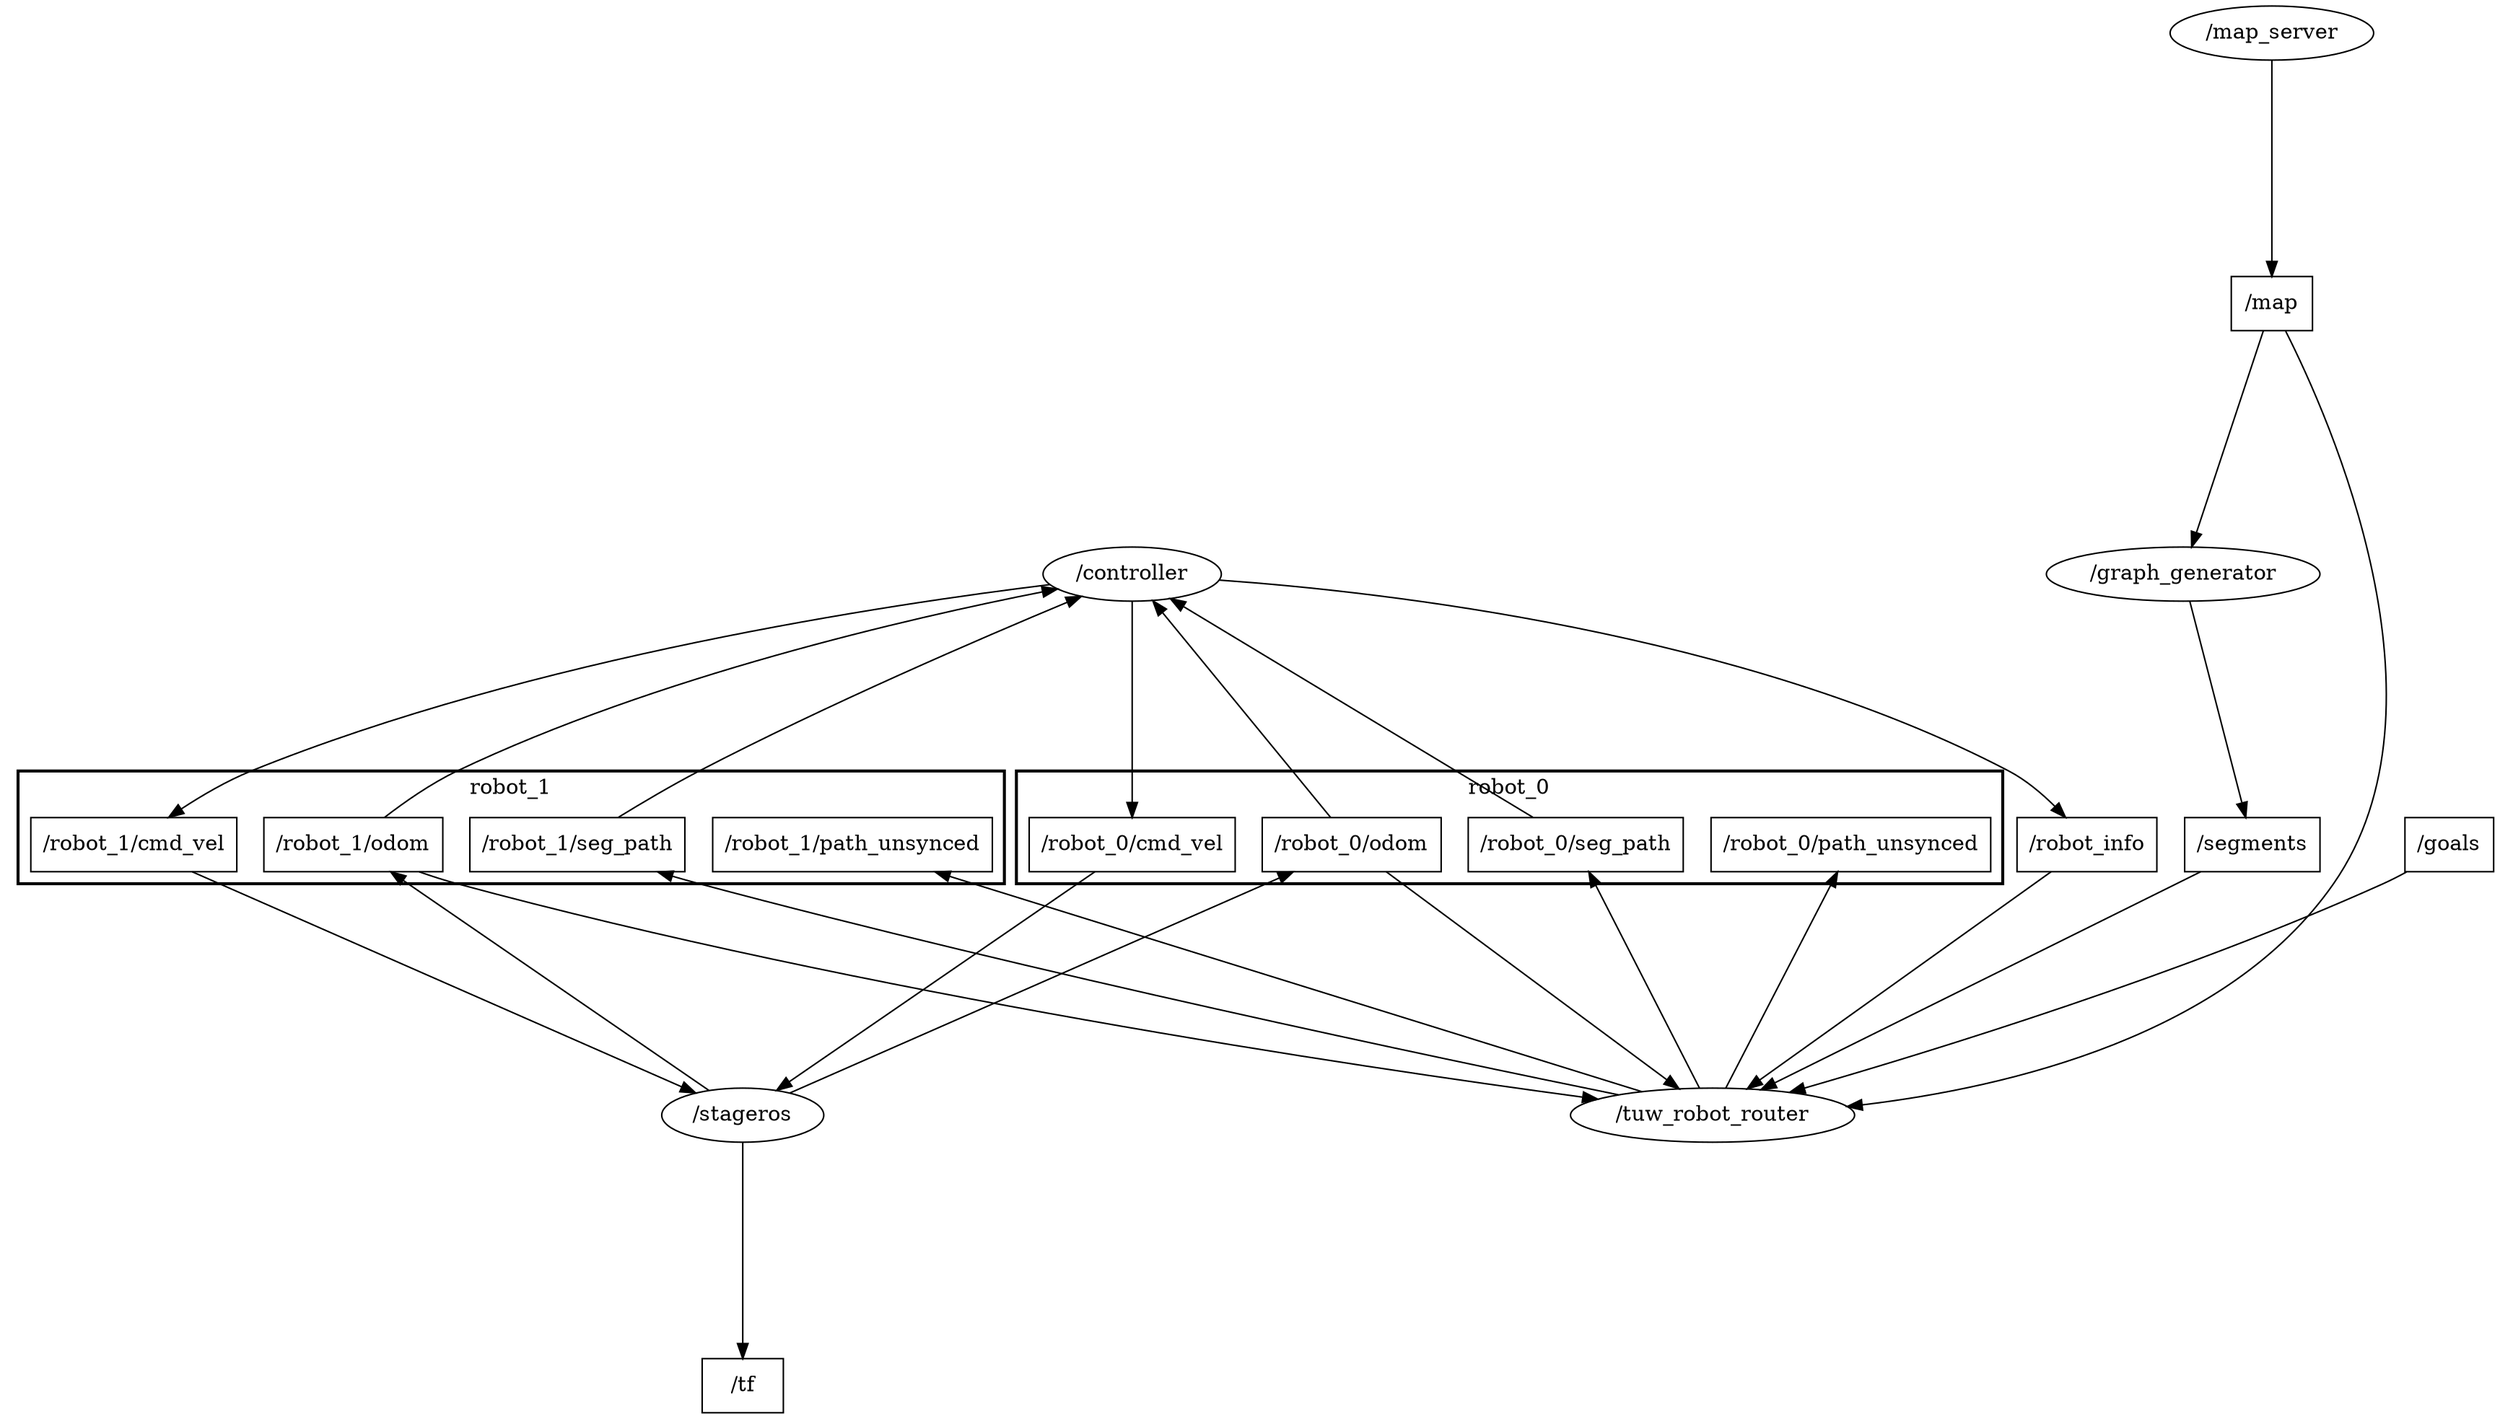 digraph graphname {
	graph [bb="0,0,729.36,690.75",
		compound=True,
		rank=same,
		ranksep=2
	];
	node [label="\N"];
	subgraph cluster_robot_0 {
		graph [bb="340.88,8,503.88,245",
			compound=True,
			label=robot_0,
			lheight=0.21,
			lp="422.38,233.5",
			lwidth=0.60,
			rank=same,
			rankdir=LR,
			ranksep=0.2,
			style=bold
		];
		t___robot_0__seg_path		 [URL=topic_3A__robot_0__seg_path,
			height=0.5,
			label="/robot_0/seg_path",
			pos="422.38,142",
			shape=box,
			tooltip="topic:/robot_0/seg_path",
			width=1.5833];
		t___robot_0__cmd_vel		 [URL=topic_3A__robot_0__cmd_vel,
			height=0.5,
			label="/robot_0/cmd_vel",
			pos="422.38,34",
			shape=box,
			tooltip="topic:/robot_0/cmd_vel",
			width=1.5694];
		t___robot_0__path_unsynced		 [URL=topic_3A__robot_0__path_unsynced,
			height=0.5,
			label="/robot_0/path_unsynced",
			pos="422.38,196",
			shape=box,
			tooltip="topic:/robot_0/path_unsynced",
			width=2.0417];
		t___robot_0__odom		 [URL=topic_3A__robot_0__odom,
			height=0.5,
			label="/robot_0/odom",
			pos="422.38,88",
			shape=box,
			tooltip="topic:/robot_0/odom",
			width=1.3611];
	}
	subgraph cluster_robot_1 {
		graph [bb="340.88,253,503.88,490",
			compound=True,
			label=robot_1,
			lheight=0.21,
			lp="422.38,478.5",
			lwidth=0.60,
			rank=same,
			rankdir=LR,
			ranksep=0.2,
			style=bold
		];
		t___robot_1__path_unsynced		 [URL=topic_3A__robot_1__path_unsynced,
			height=0.5,
			label="/robot_1/path_unsynced",
			pos="422.38,441",
			shape=box,
			tooltip="topic:/robot_1/path_unsynced",
			width=2.0417];
		t___robot_1__cmd_vel		 [URL=topic_3A__robot_1__cmd_vel,
			height=0.5,
			label="/robot_1/cmd_vel",
			pos="422.38,279",
			shape=box,
			tooltip="topic:/robot_1/cmd_vel",
			width=1.5694];
		t___robot_1__odom		 [URL=topic_3A__robot_1__odom,
			height=0.5,
			label="/robot_1/odom",
			pos="422.38,333",
			shape=box,
			tooltip="topic:/robot_1/odom",
			width=1.3611];
		t___robot_1__seg_path		 [URL=topic_3A__robot_1__seg_path,
			height=0.5,
			label="/robot_1/seg_path",
			pos="422.38,387",
			shape=box,
			tooltip="topic:/robot_1/seg_path",
			width=1.5833];
	}
	t___segments	 [URL=topic_3A__segments,
		height=0.5,
		label="/segments",
		pos="422.38,624",
		shape=box,
		tooltip="topic:/segments",
		width=0.98611];
	n___tuw_robot_router	 [URL=__tuw_robot_router,
		height=0.5,
		label="/tuw_robot_router",
		pos="586.62,414",
		shape=ellipse,
		tooltip="/tuw_robot_router",
		width=2.0762];
	t___segments -> n___tuw_robot_router	 [penwidth=1,
		pos="e,582.52,432.17 457.91,618.92 473.5,615.12 491.22,608.49 503.88,597 550.11,555.02 571.7,481.97 580.47,442.04"];
	n___controller	 [URL=__controller,
		height=0.5,
		label="/controller",
		pos="262.03,279",
		shape=ellipse,
		tooltip="/controller",
		width=1.3179];
	t___robot_0__seg_path -> n___controller	 [penwidth=1,
		pos="e,271.2,261.1 364.97,155.79 356.44,159.29 348.09,163.64 340.88,169 311.41,190.91 288.82,227.3 275.74,252.18"];
	n___stageros	 [URL=__stageros,
		height=0.5,
		label="/stageros",
		pos="586.62,183",
		shape=ellipse,
		tooltip="/stageros",
		width=1.1735];
	t___robot_0__cmd_vel -> n___stageros	 [penwidth=1,
		pos="e,578.13,164.93 479.07,47.29 487.87,50.868 496.5,55.365 503.88,61 536.69,86.049 560.69,128.21 573.91,155.82"];
	t___robot_0__odom -> n___tuw_robot_router	 [penwidth=1,
		pos="e,577.24,395.92 471.53,94.44 483.85,98.418 495.87,104.8 503.88,115 516.96,131.66 507.35,189.3 511.88,210 526.14,275.18 555.98,347.85 573.01,386.42"];
	t___robot_0__odom -> n___controller	 [penwidth=1,
		pos="e,266.71,260.9 373.32,97.202 361.71,101.19 350.03,106.88 340.88,115 299.68,151.55 278.45,214.62 269.13,250.97"];
	t___goals	 [URL=topic_3A__goals,
		height=0.5,
		label="/goals",
		pos="422.38,516",
		shape=box,
		tooltip="topic:/goals",
		width=0.75];
	t___goals -> n___tuw_robot_router	 [penwidth=1,
		pos="e,571.94,431.96 449.69,512.28 466.09,509.15 487.16,503.59 503.88,494 528.08,480.12 550.33,457.38 565.49,439.69"];
	t___tf	 [URL=topic_3A__tf,
		height=0.5,
		label="/tf",
		pos="702.36,183",
		shape=box,
		tooltip="topic:/tf",
		width=0.75];
	t___robot_1__cmd_vel -> n___stageros	 [penwidth=1,
		pos="e,568.65,199.46 479.01,260.96 487.55,257.43 496.1,253.43 503.88,249 524.66,237.16 545.6,220.13 561.08,206.33"];
	t___robot_1__odom -> n___tuw_robot_router	 [penwidth=1,
		pos="e,562.98,396.71 471.45,346.84 482.33,350.6 493.68,355.03 503.88,360 521.51,368.6 539.85,380.41 554.68,390.8"];
	t___robot_1__odom -> n___controller	 [penwidth=1,
		pos="e,297.5,291.04 373.25,316.95 362.58,313.36 351.34,309.57 340.88,306 329.88,302.25 318.03,298.16 306.97,294.33"];
	t___robot_1__seg_path -> n___controller	 [penwidth=1,
		pos="e,275.76,296.57 365.21,372.07 356.74,368.73 348.35,364.73 340.88,360 317.79,345.39 296.67,322.51 282.26,304.79"];
	t___map	 [URL=topic_3A__map,
		height=0.5,
		label="/map",
		pos="150.19,647",
		shape=box,
		tooltip="topic:/map",
		width=0.75];
	t___map -> n___tuw_robot_router	 [penwidth=1,
		pos="e,585.83,432.3 177.27,656.72 240.2,678.36 402.66,723.16 503.88,651 571.71,602.65 583.8,494.13 585.59,442.43"];
	n___graph_generator	 [URL=__graph_generator,
		height=0.5,
		label="/graph_generator",
		pos="262.03,624",
		shape=ellipse,
		tooltip="/graph_generator",
		width=1.9679];
	t___map -> n___graph_generator	 [penwidth=1,
		pos="e,206.66,635.39 177.22,641.55 183.19,640.3 189.79,638.92 196.6,637.49"];
	t___robot_info	 [URL=topic_3A__robot_info,
		height=0.5,
		label="/robot_info",
		pos="422.38,570",
		shape=box,
		tooltip="topic:/robot_info",
		width=1.0694];
	t___robot_info -> n___tuw_robot_router	 [penwidth=1,
		pos="e,578.79,432.18 461.24,562.98 475.66,558.93 491.58,552.64 503.88,543 538.04,516.22 561.93,470.94 574.73,441.77"];
	n___stageros -> t___robot_0__odom	 [penwidth=1,
		pos="e,471.45,100.89 569.46,166.4 553.88,151.21 529.03,129.03 503.88,115 496.74,111.02 488.92,107.49 481.04,104.42"];
	n___stageros -> t___tf	 [penwidth=1,
		pos="e,675.05,183 629.01,183 640.78,183 653.5,183 664.95,183"];
	n___stageros -> t___robot_1__odom	 [penwidth=1,
		pos="e,471.51,322.58 578.36,200.78 566.61,227.42 540.92,277.61 503.88,306 497.07,311.22 489.19,315.46 481.08,318.9"];
	n___map_server	 [URL=__map_server,
		height=0.5,
		label="/map_server",
		pos="54.595,647",
		shape=ellipse,
		tooltip="/map_server",
		width=1.5165];
	n___map_server -> t___map	 [penwidth=1,
		pos="e,122.95,647 109.23,647 110.41,647 111.59,647 112.76,647"];
	n___tuw_robot_router -> t___robot_0__seg_path	 [penwidth=1,
		pos="e,479.57,152.28 578.05,396.02 563.49,360.84 531.3,280.24 511.88,210 506.93,192.11 516.12,182.96 503.88,169 499.6,164.13 494.42,160.13 488.77,156.86"];
	n___tuw_robot_router -> t___robot_0__path_unsynced	 [penwidth=1,
		pos="e,459.35,214.12 580.15,395.83 569.66,363.35 544.12,294.49 503.88,249 493.79,237.6 480.7,227.6 468.02,219.46"];
	n___tuw_robot_router -> t___robot_1__path_unsynced	 [penwidth=1,
		pos="e,495.96,428.92 524.75,424.13 518.59,425.16 512.25,426.21 505.91,427.26"];
	n___tuw_robot_router -> t___robot_1__seg_path	 [penwidth=1,
		pos="e,479.67,396.37 524.73,403.87 513.3,401.96 501.3,399.97 489.72,398.04"];
	n___controller -> t___robot_0__cmd_vel	 [penwidth=1,
		pos="e,365.65,45.284 264.28,260.97 268.11,219.69 283.21,117.56 340.88,61 345.44,56.529 350.76,52.798 356.45,49.685"];
	n___controller -> t___robot_1__cmd_vel	 [penwidth=1,
		pos="e,365.84,279 309.69,279 324.13,279 340.32,279 355.8,279"];
	n___controller -> t___robot_info	 [penwidth=1,
		pos="e,383.67,565.06 262.97,297.17 263.79,344.37 272.57,472.12 340.88,543 349.76,552.21 361.87,558.28 374,562.28"];
	n___graph_generator -> t___segments	 [penwidth=1,
		pos="e,386.53,624 332.95,624 347.74,624 362.96,624 376.52,624"];
}
